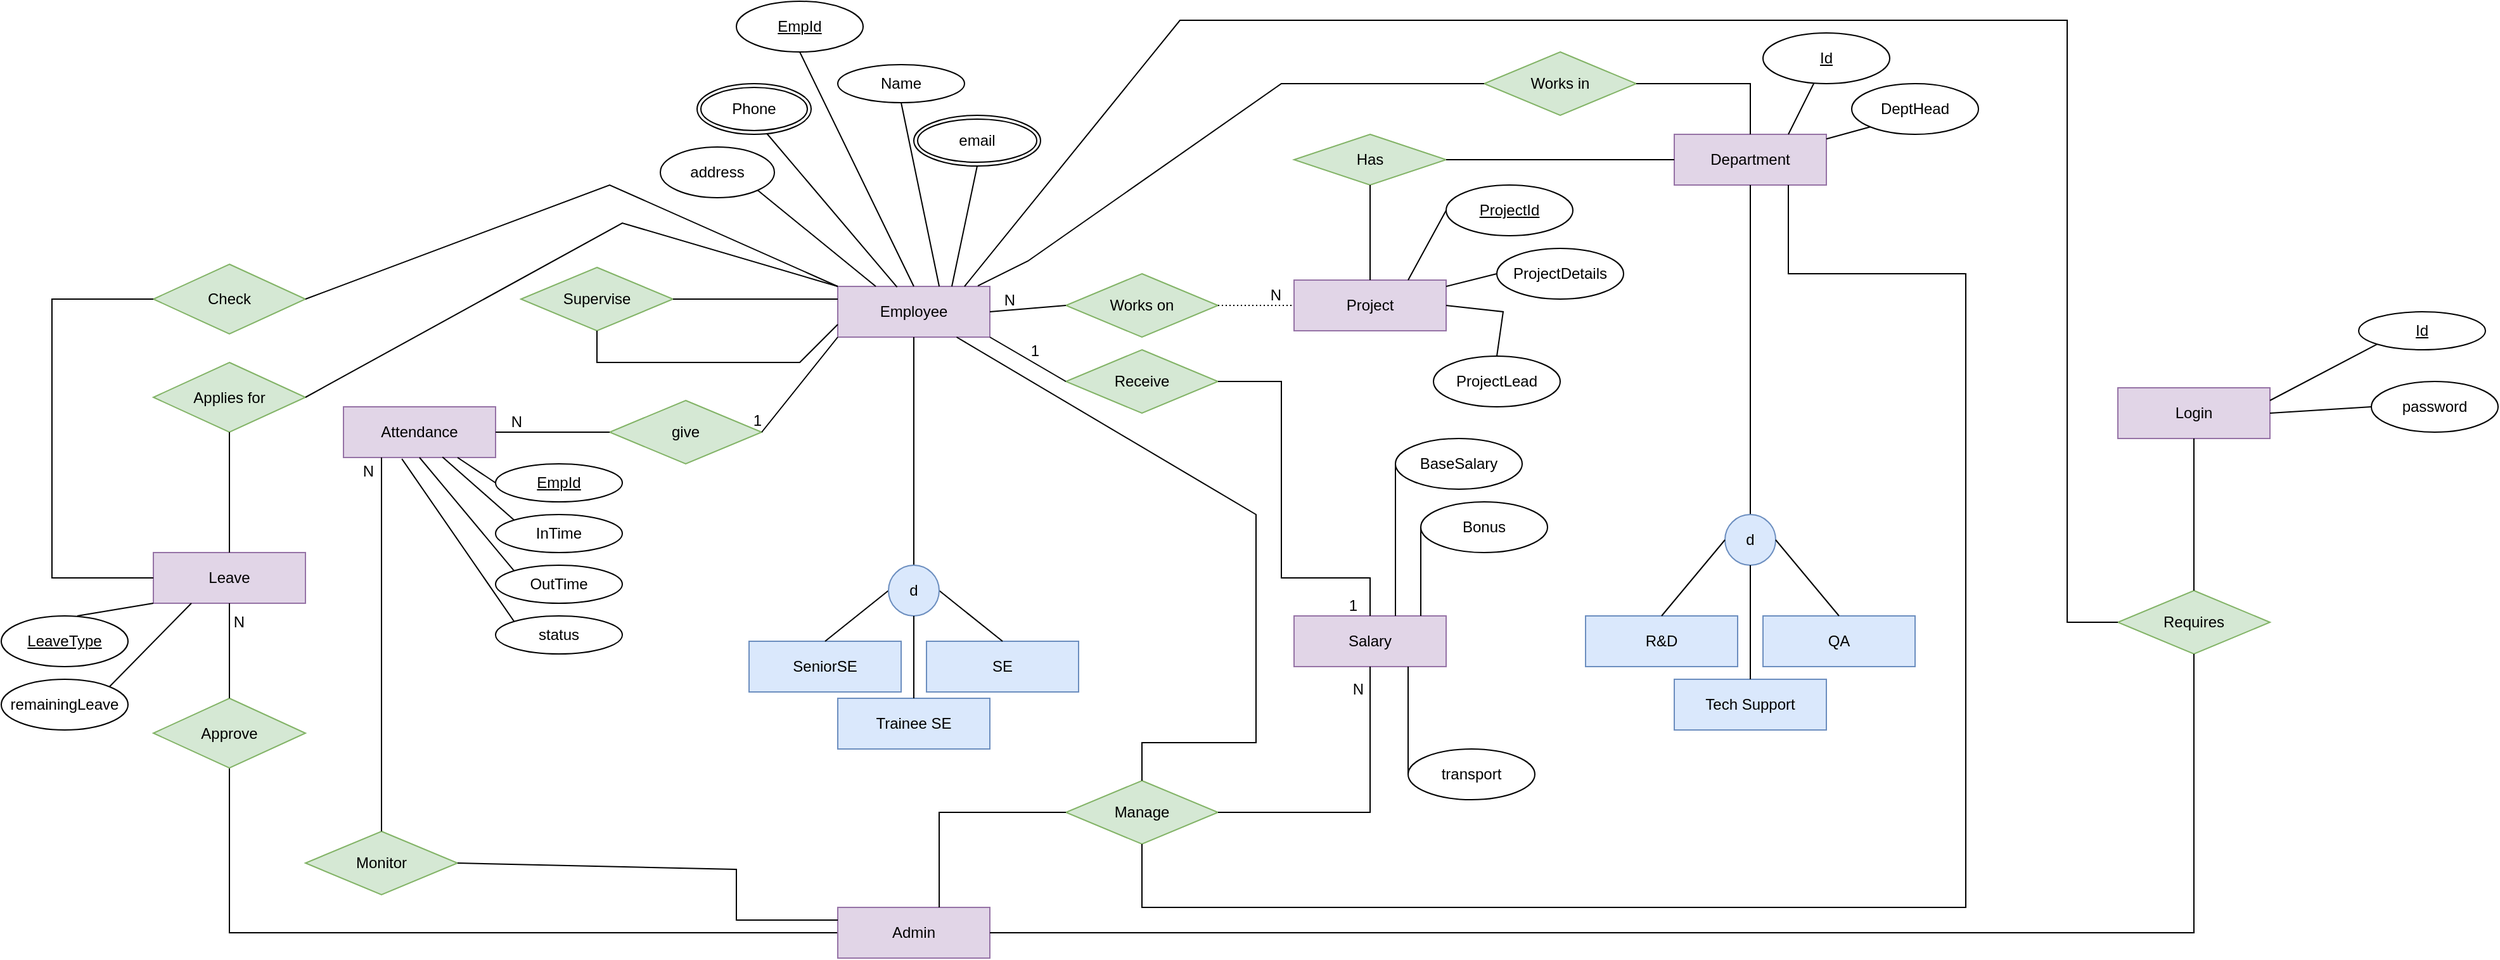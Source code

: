 <mxfile version="16.6.4" type="github">
  <diagram id="R2lEEEUBdFMjLlhIrx00" name="Page-1">
    <mxGraphModel dx="2138" dy="524" grid="1" gridSize="10" guides="1" tooltips="1" connect="1" arrows="1" fold="1" page="1" pageScale="1" pageWidth="1100" pageHeight="850" background="#FFFFFF" math="0" shadow="0" extFonts="Permanent Marker^https://fonts.googleapis.com/css?family=Permanent+Marker">
      <root>
        <mxCell id="0" />
        <mxCell id="1" parent="0" />
        <mxCell id="wa6rgPkxSw3eKmAbPzhM-41" value="" style="endArrow=none;html=1;rounded=0;" parent="1" edge="1">
          <mxGeometry relative="1" as="geometry">
            <mxPoint x="-870" y="630" as="sourcePoint" />
            <mxPoint x="-390" y="760" as="targetPoint" />
            <Array as="points">
              <mxPoint x="-870" y="760" />
            </Array>
          </mxGeometry>
        </mxCell>
        <mxCell id="uLMN_BXOicq_y5eOb-Gw-1" value="Employee" style="rounded=0;whiteSpace=wrap;html=1;fillColor=#e1d5e7;strokeColor=#9673a6;" parent="1" vertex="1">
          <mxGeometry x="-390" y="250" width="120" height="40" as="geometry" />
        </mxCell>
        <mxCell id="uLMN_BXOicq_y5eOb-Gw-3" value="" style="endArrow=none;html=1;rounded=0;entryX=0.5;entryY=1;entryDx=0;entryDy=0;exitX=0.5;exitY=0;exitDx=0;exitDy=0;" parent="1" source="uLMN_BXOicq_y5eOb-Gw-1" target="uLMN_BXOicq_y5eOb-Gw-19" edge="1">
          <mxGeometry width="50" height="50" relative="1" as="geometry">
            <mxPoint x="-330" y="340" as="sourcePoint" />
            <mxPoint x="-340" y="90" as="targetPoint" />
          </mxGeometry>
        </mxCell>
        <mxCell id="uLMN_BXOicq_y5eOb-Gw-4" value="address" style="ellipse;whiteSpace=wrap;html=1;" parent="1" vertex="1">
          <mxGeometry x="-530" y="140" width="90" height="40" as="geometry" />
        </mxCell>
        <mxCell id="uLMN_BXOicq_y5eOb-Gw-7" value="Name" style="ellipse;whiteSpace=wrap;html=1;" parent="1" vertex="1">
          <mxGeometry x="-390" y="75" width="100" height="30" as="geometry" />
        </mxCell>
        <mxCell id="uLMN_BXOicq_y5eOb-Gw-8" value="" style="endArrow=none;html=1;rounded=0;entryX=0.607;entryY=0.972;entryDx=0;entryDy=0;exitX=0.39;exitY=0.015;exitDx=0;exitDy=0;exitPerimeter=0;entryPerimeter=0;" parent="1" source="uLMN_BXOicq_y5eOb-Gw-1" target="uLMN_BXOicq_y5eOb-Gw-17" edge="1">
          <mxGeometry width="50" height="50" relative="1" as="geometry">
            <mxPoint x="-350" y="170" as="sourcePoint" />
            <mxPoint x="-410" y="140" as="targetPoint" />
          </mxGeometry>
        </mxCell>
        <mxCell id="uLMN_BXOicq_y5eOb-Gw-9" value="" style="endArrow=none;html=1;rounded=0;entryX=0.5;entryY=1;entryDx=0;entryDy=0;exitX=0.667;exitY=0;exitDx=0;exitDy=0;exitPerimeter=0;" parent="1" source="uLMN_BXOicq_y5eOb-Gw-1" target="uLMN_BXOicq_y5eOb-Gw-7" edge="1">
          <mxGeometry width="50" height="50" relative="1" as="geometry">
            <mxPoint x="-330" y="340" as="sourcePoint" />
            <mxPoint x="-280" y="290" as="targetPoint" />
          </mxGeometry>
        </mxCell>
        <mxCell id="uLMN_BXOicq_y5eOb-Gw-10" value="" style="endArrow=none;html=1;rounded=0;entryX=0.5;entryY=1;entryDx=0;entryDy=0;exitX=0.75;exitY=0;exitDx=0;exitDy=0;" parent="1" source="uLMN_BXOicq_y5eOb-Gw-1" target="uLMN_BXOicq_y5eOb-Gw-21" edge="1">
          <mxGeometry width="50" height="50" relative="1" as="geometry">
            <mxPoint x="-290" y="250" as="sourcePoint" />
            <mxPoint x="-231.905" y="188.274" as="targetPoint" />
          </mxGeometry>
        </mxCell>
        <mxCell id="uLMN_BXOicq_y5eOb-Gw-11" value="" style="endArrow=none;html=1;rounded=0;entryX=1;entryY=1;entryDx=0;entryDy=0;exitX=0.25;exitY=0;exitDx=0;exitDy=0;" parent="1" source="uLMN_BXOicq_y5eOb-Gw-1" target="uLMN_BXOicq_y5eOb-Gw-4" edge="1">
          <mxGeometry width="50" height="50" relative="1" as="geometry">
            <mxPoint x="-330" y="340" as="sourcePoint" />
            <mxPoint x="-280" y="290" as="targetPoint" />
          </mxGeometry>
        </mxCell>
        <mxCell id="uLMN_BXOicq_y5eOb-Gw-13" value="" style="endArrow=none;html=1;rounded=0;entryX=0.5;entryY=1;entryDx=0;entryDy=0;" parent="1" source="uLMN_BXOicq_y5eOb-Gw-12" target="uLMN_BXOicq_y5eOb-Gw-1" edge="1">
          <mxGeometry width="50" height="50" relative="1" as="geometry">
            <mxPoint x="-330" y="360" as="sourcePoint" />
            <mxPoint x="-280" y="390" as="targetPoint" />
          </mxGeometry>
        </mxCell>
        <mxCell id="uLMN_BXOicq_y5eOb-Gw-17" value="Phone" style="ellipse;shape=doubleEllipse;margin=3;whiteSpace=wrap;html=1;align=center;" parent="1" vertex="1">
          <mxGeometry x="-501" y="90" width="90" height="40" as="geometry" />
        </mxCell>
        <mxCell id="uLMN_BXOicq_y5eOb-Gw-19" value="EmpId" style="ellipse;whiteSpace=wrap;html=1;align=center;fontStyle=4;" parent="1" vertex="1">
          <mxGeometry x="-470" y="25" width="100" height="40" as="geometry" />
        </mxCell>
        <mxCell id="uLMN_BXOicq_y5eOb-Gw-20" value="Works on" style="shape=rhombus;perimeter=rhombusPerimeter;whiteSpace=wrap;html=1;align=center;fillColor=#d5e8d4;strokeColor=#82b366;" parent="1" vertex="1">
          <mxGeometry x="-210" y="240" width="120" height="50" as="geometry" />
        </mxCell>
        <mxCell id="uLMN_BXOicq_y5eOb-Gw-21" value="email" style="ellipse;shape=doubleEllipse;margin=3;whiteSpace=wrap;html=1;align=center;" parent="1" vertex="1">
          <mxGeometry x="-330" y="115" width="100" height="40" as="geometry" />
        </mxCell>
        <mxCell id="uLMN_BXOicq_y5eOb-Gw-23" value="Project" style="rounded=0;whiteSpace=wrap;html=1;fillColor=#e1d5e7;strokeColor=#9673a6;" parent="1" vertex="1">
          <mxGeometry x="-30" y="245" width="120" height="40" as="geometry" />
        </mxCell>
        <mxCell id="uLMN_BXOicq_y5eOb-Gw-27" value="" style="endArrow=none;html=1;rounded=0;dashed=1;dashPattern=1 2;exitX=1;exitY=0.5;exitDx=0;exitDy=0;" parent="1" source="uLMN_BXOicq_y5eOb-Gw-20" target="uLMN_BXOicq_y5eOb-Gw-23" edge="1">
          <mxGeometry relative="1" as="geometry">
            <mxPoint x="-390" y="410" as="sourcePoint" />
            <mxPoint x="-230" y="410" as="targetPoint" />
          </mxGeometry>
        </mxCell>
        <mxCell id="uLMN_BXOicq_y5eOb-Gw-28" value="N" style="resizable=0;html=1;align=right;verticalAlign=bottom;" parent="uLMN_BXOicq_y5eOb-Gw-27" connectable="0" vertex="1">
          <mxGeometry x="1" relative="1" as="geometry">
            <mxPoint x="-10" as="offset" />
          </mxGeometry>
        </mxCell>
        <mxCell id="uLMN_BXOicq_y5eOb-Gw-31" value="" style="endArrow=none;html=1;rounded=0;entryX=1;entryY=0.5;entryDx=0;entryDy=0;exitX=0;exitY=0.5;exitDx=0;exitDy=0;" parent="1" source="uLMN_BXOicq_y5eOb-Gw-20" target="uLMN_BXOicq_y5eOb-Gw-1" edge="1">
          <mxGeometry relative="1" as="geometry">
            <mxPoint x="-390" y="410" as="sourcePoint" />
            <mxPoint x="-230" y="410" as="targetPoint" />
          </mxGeometry>
        </mxCell>
        <mxCell id="uLMN_BXOicq_y5eOb-Gw-32" value="N" style="resizable=0;html=1;align=right;verticalAlign=bottom;" parent="uLMN_BXOicq_y5eOb-Gw-31" connectable="0" vertex="1">
          <mxGeometry x="1" relative="1" as="geometry">
            <mxPoint x="20" as="offset" />
          </mxGeometry>
        </mxCell>
        <mxCell id="uLMN_BXOicq_y5eOb-Gw-36" value="Receive" style="shape=rhombus;perimeter=rhombusPerimeter;whiteSpace=wrap;html=1;align=center;fillColor=#d5e8d4;strokeColor=#82b366;" parent="1" vertex="1">
          <mxGeometry x="-210" y="300" width="120" height="50" as="geometry" />
        </mxCell>
        <mxCell id="uLMN_BXOicq_y5eOb-Gw-37" value="Salary" style="rounded=0;whiteSpace=wrap;html=1;fillColor=#e1d5e7;strokeColor=#9673a6;" parent="1" vertex="1">
          <mxGeometry x="-30" y="510" width="120" height="40" as="geometry" />
        </mxCell>
        <mxCell id="uLMN_BXOicq_y5eOb-Gw-38" value="" style="endArrow=none;html=1;rounded=0;entryX=1;entryY=1;entryDx=0;entryDy=0;exitX=0;exitY=0.5;exitDx=0;exitDy=0;" parent="1" source="uLMN_BXOicq_y5eOb-Gw-36" target="uLMN_BXOicq_y5eOb-Gw-1" edge="1">
          <mxGeometry relative="1" as="geometry">
            <mxPoint x="-300" y="370" as="sourcePoint" />
            <mxPoint x="-140" y="370" as="targetPoint" />
          </mxGeometry>
        </mxCell>
        <mxCell id="uLMN_BXOicq_y5eOb-Gw-39" value="1" style="resizable=0;html=1;align=right;verticalAlign=bottom;" parent="uLMN_BXOicq_y5eOb-Gw-38" connectable="0" vertex="1">
          <mxGeometry x="1" relative="1" as="geometry">
            <mxPoint x="40" y="20" as="offset" />
          </mxGeometry>
        </mxCell>
        <mxCell id="uLMN_BXOicq_y5eOb-Gw-40" value="" style="endArrow=none;html=1;rounded=0;exitX=1;exitY=0.5;exitDx=0;exitDy=0;entryX=0.5;entryY=0;entryDx=0;entryDy=0;" parent="1" source="uLMN_BXOicq_y5eOb-Gw-36" target="uLMN_BXOicq_y5eOb-Gw-37" edge="1">
          <mxGeometry relative="1" as="geometry">
            <mxPoint x="-330" y="400" as="sourcePoint" />
            <mxPoint x="-170" y="400" as="targetPoint" />
            <Array as="points">
              <mxPoint x="-40" y="325" />
              <mxPoint x="-40" y="480" />
              <mxPoint x="30" y="480" />
            </Array>
          </mxGeometry>
        </mxCell>
        <mxCell id="uLMN_BXOicq_y5eOb-Gw-41" value="1" style="resizable=0;html=1;align=right;verticalAlign=bottom;" parent="uLMN_BXOicq_y5eOb-Gw-40" connectable="0" vertex="1">
          <mxGeometry x="1" relative="1" as="geometry">
            <mxPoint x="-10" as="offset" />
          </mxGeometry>
        </mxCell>
        <mxCell id="uLMN_BXOicq_y5eOb-Gw-42" value="give" style="shape=rhombus;perimeter=rhombusPerimeter;whiteSpace=wrap;html=1;align=center;fillColor=#d5e8d4;strokeColor=#82b366;" parent="1" vertex="1">
          <mxGeometry x="-570" y="340" width="120" height="50" as="geometry" />
        </mxCell>
        <mxCell id="uLMN_BXOicq_y5eOb-Gw-43" value="Attendance" style="rounded=0;whiteSpace=wrap;html=1;fillColor=#e1d5e7;strokeColor=#9673a6;" parent="1" vertex="1">
          <mxGeometry x="-780" y="345" width="120" height="40" as="geometry" />
        </mxCell>
        <mxCell id="uLMN_BXOicq_y5eOb-Gw-44" value="" style="endArrow=none;html=1;rounded=0;exitX=0;exitY=1;exitDx=0;exitDy=0;entryX=1;entryY=0.5;entryDx=0;entryDy=0;" parent="1" source="uLMN_BXOicq_y5eOb-Gw-1" target="uLMN_BXOicq_y5eOb-Gw-42" edge="1">
          <mxGeometry relative="1" as="geometry">
            <mxPoint x="-380" y="300" as="sourcePoint" />
            <mxPoint x="-220" y="300" as="targetPoint" />
          </mxGeometry>
        </mxCell>
        <mxCell id="uLMN_BXOicq_y5eOb-Gw-45" value="1" style="resizable=0;html=1;align=right;verticalAlign=bottom;" parent="uLMN_BXOicq_y5eOb-Gw-44" connectable="0" vertex="1">
          <mxGeometry x="1" relative="1" as="geometry" />
        </mxCell>
        <mxCell id="uLMN_BXOicq_y5eOb-Gw-46" value="" style="endArrow=none;html=1;rounded=0;exitX=0;exitY=0.5;exitDx=0;exitDy=0;entryX=1;entryY=0.5;entryDx=0;entryDy=0;" parent="1" source="uLMN_BXOicq_y5eOb-Gw-42" target="uLMN_BXOicq_y5eOb-Gw-43" edge="1">
          <mxGeometry relative="1" as="geometry">
            <mxPoint x="-380" y="300" as="sourcePoint" />
            <mxPoint x="-220" y="300" as="targetPoint" />
          </mxGeometry>
        </mxCell>
        <mxCell id="uLMN_BXOicq_y5eOb-Gw-47" value="N" style="resizable=0;html=1;align=right;verticalAlign=bottom;" parent="uLMN_BXOicq_y5eOb-Gw-46" connectable="0" vertex="1">
          <mxGeometry x="1" relative="1" as="geometry">
            <mxPoint x="21" as="offset" />
          </mxGeometry>
        </mxCell>
        <mxCell id="uLMN_BXOicq_y5eOb-Gw-48" value="Department" style="rounded=0;whiteSpace=wrap;html=1;fillColor=#e1d5e7;strokeColor=#9673a6;" parent="1" vertex="1">
          <mxGeometry x="270" y="130" width="120" height="40" as="geometry" />
        </mxCell>
        <mxCell id="uLMN_BXOicq_y5eOb-Gw-50" value="Has" style="shape=rhombus;perimeter=rhombusPerimeter;whiteSpace=wrap;html=1;align=center;fillColor=#d5e8d4;strokeColor=#82b366;" parent="1" vertex="1">
          <mxGeometry x="-30" y="130" width="120" height="40" as="geometry" />
        </mxCell>
        <mxCell id="uLMN_BXOicq_y5eOb-Gw-51" value="Admin" style="rounded=0;whiteSpace=wrap;html=1;fillColor=#e1d5e7;strokeColor=#9673a6;" parent="1" vertex="1">
          <mxGeometry x="-390" y="740" width="120" height="40" as="geometry" />
        </mxCell>
        <mxCell id="uLMN_BXOicq_y5eOb-Gw-52" value="Works in" style="shape=rhombus;perimeter=rhombusPerimeter;whiteSpace=wrap;html=1;align=center;fillColor=#d5e8d4;strokeColor=#82b366;" parent="1" vertex="1">
          <mxGeometry x="120" y="65" width="120" height="50" as="geometry" />
        </mxCell>
        <mxCell id="uLMN_BXOicq_y5eOb-Gw-53" value="Manage" style="shape=rhombus;perimeter=rhombusPerimeter;whiteSpace=wrap;html=1;align=center;fillColor=#d5e8d4;strokeColor=#82b366;" parent="1" vertex="1">
          <mxGeometry x="-210" y="640" width="120" height="50" as="geometry" />
        </mxCell>
        <mxCell id="uLMN_BXOicq_y5eOb-Gw-57" value="" style="endArrow=none;html=1;rounded=0;entryX=0.5;entryY=0;entryDx=0;entryDy=0;" parent="1" source="uLMN_BXOicq_y5eOb-Gw-1" target="uLMN_BXOicq_y5eOb-Gw-53" edge="1">
          <mxGeometry relative="1" as="geometry">
            <mxPoint x="-240" y="490" as="sourcePoint" />
            <mxPoint x="-150" y="580" as="targetPoint" />
            <Array as="points">
              <mxPoint x="-60" y="430" />
              <mxPoint x="-60" y="610" />
              <mxPoint x="-150" y="610" />
            </Array>
          </mxGeometry>
        </mxCell>
        <mxCell id="uLMN_BXOicq_y5eOb-Gw-59" value="" style="endArrow=none;html=1;rounded=0;exitX=0.667;exitY=0;exitDx=0;exitDy=0;exitPerimeter=0;entryX=0;entryY=0.5;entryDx=0;entryDy=0;" parent="1" source="uLMN_BXOicq_y5eOb-Gw-51" edge="1">
          <mxGeometry relative="1" as="geometry">
            <mxPoint x="-240" y="490" as="sourcePoint" />
            <mxPoint x="-210" y="665" as="targetPoint" />
            <Array as="points">
              <mxPoint x="-310" y="665" />
            </Array>
          </mxGeometry>
        </mxCell>
        <mxCell id="uLMN_BXOicq_y5eOb-Gw-60" value="" style="endArrow=none;html=1;rounded=0;exitX=1;exitY=0.5;exitDx=0;exitDy=0;" parent="1" target="uLMN_BXOicq_y5eOb-Gw-37" edge="1">
          <mxGeometry relative="1" as="geometry">
            <mxPoint x="-90" y="665" as="sourcePoint" />
            <mxPoint x="30" y="500" as="targetPoint" />
            <Array as="points">
              <mxPoint x="-50" y="665" />
              <mxPoint x="30" y="665" />
            </Array>
          </mxGeometry>
        </mxCell>
        <mxCell id="uLMN_BXOicq_y5eOb-Gw-62" value="" style="endArrow=none;html=1;rounded=0;entryX=0.75;entryY=1;entryDx=0;entryDy=0;exitX=0.5;exitY=1;exitDx=0;exitDy=0;" parent="1" source="uLMN_BXOicq_y5eOb-Gw-53" target="uLMN_BXOicq_y5eOb-Gw-48" edge="1">
          <mxGeometry relative="1" as="geometry">
            <mxPoint x="-90" y="724.41" as="sourcePoint" />
            <mxPoint x="70" y="724.41" as="targetPoint" />
            <Array as="points">
              <mxPoint x="-150" y="740" />
              <mxPoint x="500" y="740" />
              <mxPoint x="500" y="240" />
              <mxPoint x="360" y="240" />
            </Array>
          </mxGeometry>
        </mxCell>
        <mxCell id="uLMN_BXOicq_y5eOb-Gw-64" value="" style="endArrow=none;html=1;rounded=0;exitX=0.921;exitY=-0.012;exitDx=0;exitDy=0;exitPerimeter=0;entryX=0;entryY=0.5;entryDx=0;entryDy=0;" parent="1" source="uLMN_BXOicq_y5eOb-Gw-1" target="uLMN_BXOicq_y5eOb-Gw-52" edge="1">
          <mxGeometry relative="1" as="geometry">
            <mxPoint x="-240" y="370" as="sourcePoint" />
            <mxPoint x="-80" y="370" as="targetPoint" />
            <Array as="points">
              <mxPoint x="-240" y="230" />
              <mxPoint x="-40" y="90" />
            </Array>
          </mxGeometry>
        </mxCell>
        <mxCell id="uLMN_BXOicq_y5eOb-Gw-65" value="" style="endArrow=none;html=1;rounded=0;entryX=0.5;entryY=0;entryDx=0;entryDy=0;" parent="1" source="uLMN_BXOicq_y5eOb-Gw-52" target="uLMN_BXOicq_y5eOb-Gw-48" edge="1">
          <mxGeometry relative="1" as="geometry">
            <mxPoint x="-90" y="89.41" as="sourcePoint" />
            <mxPoint x="-30" y="89" as="targetPoint" />
            <Array as="points">
              <mxPoint x="330" y="90" />
            </Array>
          </mxGeometry>
        </mxCell>
        <mxCell id="uLMN_BXOicq_y5eOb-Gw-66" value="" style="endArrow=none;html=1;rounded=0;entryX=1;entryY=0.5;entryDx=0;entryDy=0;exitX=0;exitY=0.5;exitDx=0;exitDy=0;" parent="1" source="uLMN_BXOicq_y5eOb-Gw-48" target="uLMN_BXOicq_y5eOb-Gw-50" edge="1">
          <mxGeometry relative="1" as="geometry">
            <mxPoint x="-240" y="370" as="sourcePoint" />
            <mxPoint x="-80" y="370" as="targetPoint" />
          </mxGeometry>
        </mxCell>
        <mxCell id="uLMN_BXOicq_y5eOb-Gw-67" value="" style="endArrow=none;html=1;rounded=0;entryX=0.5;entryY=1;entryDx=0;entryDy=0;" parent="1" source="uLMN_BXOicq_y5eOb-Gw-23" target="uLMN_BXOicq_y5eOb-Gw-50" edge="1">
          <mxGeometry relative="1" as="geometry">
            <mxPoint x="-240" y="370" as="sourcePoint" />
            <mxPoint x="-80" y="370" as="targetPoint" />
          </mxGeometry>
        </mxCell>
        <mxCell id="wa6rgPkxSw3eKmAbPzhM-25" value="" style="endArrow=none;html=1;rounded=0;entryX=0.5;entryY=1;entryDx=0;entryDy=0;exitX=0.5;exitY=0;exitDx=0;exitDy=0;" parent="1" source="wa6rgPkxSw3eKmAbPzhM-16" target="uLMN_BXOicq_y5eOb-Gw-48" edge="1">
          <mxGeometry relative="1" as="geometry">
            <mxPoint x="130" y="440" as="sourcePoint" />
            <mxPoint x="290" y="440" as="targetPoint" />
          </mxGeometry>
        </mxCell>
        <mxCell id="wa6rgPkxSw3eKmAbPzhM-27" value="Supervise" style="shape=rhombus;perimeter=rhombusPerimeter;whiteSpace=wrap;html=1;align=center;fillColor=#d5e8d4;strokeColor=#82b366;" parent="1" vertex="1">
          <mxGeometry x="-640" y="235" width="120" height="50" as="geometry" />
        </mxCell>
        <mxCell id="wa6rgPkxSw3eKmAbPzhM-28" value="" style="endArrow=none;html=1;rounded=0;entryX=0.5;entryY=1;entryDx=0;entryDy=0;exitX=0;exitY=0.75;exitDx=0;exitDy=0;" parent="1" source="uLMN_BXOicq_y5eOb-Gw-1" target="wa6rgPkxSw3eKmAbPzhM-27" edge="1">
          <mxGeometry relative="1" as="geometry">
            <mxPoint x="130" y="440" as="sourcePoint" />
            <mxPoint x="290" y="440" as="targetPoint" />
            <Array as="points">
              <mxPoint x="-420" y="310" />
              <mxPoint x="-580" y="310" />
            </Array>
          </mxGeometry>
        </mxCell>
        <mxCell id="wa6rgPkxSw3eKmAbPzhM-29" value="" style="endArrow=none;html=1;rounded=0;exitX=1;exitY=0.5;exitDx=0;exitDy=0;entryX=0;entryY=0.25;entryDx=0;entryDy=0;" parent="1" source="wa6rgPkxSw3eKmAbPzhM-27" target="uLMN_BXOicq_y5eOb-Gw-1" edge="1">
          <mxGeometry relative="1" as="geometry">
            <mxPoint x="130" y="440" as="sourcePoint" />
            <mxPoint x="-390" y="280" as="targetPoint" />
            <Array as="points">
              <mxPoint x="-440" y="260" />
            </Array>
          </mxGeometry>
        </mxCell>
        <mxCell id="wa6rgPkxSw3eKmAbPzhM-30" value="Leave" style="rounded=0;whiteSpace=wrap;html=1;fillColor=#e1d5e7;strokeColor=#9673a6;" parent="1" vertex="1">
          <mxGeometry x="-930" y="460" width="120" height="40" as="geometry" />
        </mxCell>
        <mxCell id="wa6rgPkxSw3eKmAbPzhM-31" value="Check" style="shape=rhombus;perimeter=rhombusPerimeter;whiteSpace=wrap;html=1;align=center;fillColor=#d5e8d4;strokeColor=#82b366;" parent="1" vertex="1">
          <mxGeometry x="-930" y="232.5" width="120" height="55" as="geometry" />
        </mxCell>
        <mxCell id="wa6rgPkxSw3eKmAbPzhM-32" value="" style="endArrow=none;html=1;rounded=0;exitX=0;exitY=0.5;exitDx=0;exitDy=0;entryX=0;entryY=0.5;entryDx=0;entryDy=0;" parent="1" source="wa6rgPkxSw3eKmAbPzhM-31" target="wa6rgPkxSw3eKmAbPzhM-30" edge="1">
          <mxGeometry relative="1" as="geometry">
            <mxPoint x="-800" y="420" as="sourcePoint" />
            <mxPoint x="-640" y="420" as="targetPoint" />
            <Array as="points">
              <mxPoint x="-1010" y="260" />
              <mxPoint x="-1010" y="480" />
            </Array>
          </mxGeometry>
        </mxCell>
        <mxCell id="wa6rgPkxSw3eKmAbPzhM-33" value="" style="endArrow=none;html=1;rounded=0;exitX=1;exitY=0.5;exitDx=0;exitDy=0;entryX=0;entryY=0;entryDx=0;entryDy=0;" parent="1" source="wa6rgPkxSw3eKmAbPzhM-31" target="uLMN_BXOicq_y5eOb-Gw-1" edge="1">
          <mxGeometry relative="1" as="geometry">
            <mxPoint x="-800" y="340" as="sourcePoint" />
            <mxPoint x="-640" y="340" as="targetPoint" />
            <Array as="points">
              <mxPoint x="-570" y="170" />
            </Array>
          </mxGeometry>
        </mxCell>
        <mxCell id="wa6rgPkxSw3eKmAbPzhM-35" value="Applies for" style="shape=rhombus;perimeter=rhombusPerimeter;whiteSpace=wrap;html=1;align=center;fillColor=#d5e8d4;strokeColor=#82b366;" parent="1" vertex="1">
          <mxGeometry x="-930" y="310" width="120" height="55" as="geometry" />
        </mxCell>
        <mxCell id="wa6rgPkxSw3eKmAbPzhM-36" value="" style="endArrow=none;html=1;rounded=0;exitX=1;exitY=0.5;exitDx=0;exitDy=0;entryX=0;entryY=0;entryDx=0;entryDy=0;" parent="1" source="wa6rgPkxSw3eKmAbPzhM-35" target="uLMN_BXOicq_y5eOb-Gw-1" edge="1">
          <mxGeometry relative="1" as="geometry">
            <mxPoint x="-510" y="420" as="sourcePoint" />
            <mxPoint x="-490" y="233" as="targetPoint" />
            <Array as="points">
              <mxPoint x="-560" y="200" />
            </Array>
          </mxGeometry>
        </mxCell>
        <mxCell id="wa6rgPkxSw3eKmAbPzhM-37" value="" style="endArrow=none;html=1;rounded=0;entryX=0.5;entryY=1;entryDx=0;entryDy=0;exitX=0.5;exitY=0;exitDx=0;exitDy=0;" parent="1" source="wa6rgPkxSw3eKmAbPzhM-30" target="wa6rgPkxSw3eKmAbPzhM-35" edge="1">
          <mxGeometry relative="1" as="geometry">
            <mxPoint x="-850" y="590" as="sourcePoint" />
            <mxPoint x="-690" y="590" as="targetPoint" />
          </mxGeometry>
        </mxCell>
        <mxCell id="wa6rgPkxSw3eKmAbPzhM-39" value="Approve" style="shape=rhombus;perimeter=rhombusPerimeter;whiteSpace=wrap;html=1;align=center;fillColor=#d5e8d4;strokeColor=#82b366;" parent="1" vertex="1">
          <mxGeometry x="-930" y="575" width="120" height="55" as="geometry" />
        </mxCell>
        <mxCell id="wa6rgPkxSw3eKmAbPzhM-40" value="" style="endArrow=none;html=1;rounded=0;exitX=0.5;exitY=0;exitDx=0;exitDy=0;entryX=0.5;entryY=1;entryDx=0;entryDy=0;" parent="1" source="wa6rgPkxSw3eKmAbPzhM-39" target="wa6rgPkxSw3eKmAbPzhM-30" edge="1">
          <mxGeometry relative="1" as="geometry">
            <mxPoint x="-300" y="560" as="sourcePoint" />
            <mxPoint x="-140" y="560" as="targetPoint" />
          </mxGeometry>
        </mxCell>
        <mxCell id="wa6rgPkxSw3eKmAbPzhM-8" value="" style="group" parent="1" vertex="1" connectable="0">
          <mxGeometry x="-460" y="530" width="260" height="40" as="geometry" />
        </mxCell>
        <mxCell id="uLMN_BXOicq_y5eOb-Gw-15" value="SE" style="rounded=0;whiteSpace=wrap;html=1;fillColor=#dae8fc;strokeColor=#6c8ebf;" parent="wa6rgPkxSw3eKmAbPzhM-8" vertex="1">
          <mxGeometry x="140" width="120" height="40" as="geometry" />
        </mxCell>
        <mxCell id="uLMN_BXOicq_y5eOb-Gw-16" value="SeniorSE" style="rounded=0;whiteSpace=wrap;html=1;fillColor=#dae8fc;strokeColor=#6c8ebf;" parent="wa6rgPkxSw3eKmAbPzhM-8" vertex="1">
          <mxGeometry width="120" height="40" as="geometry" />
        </mxCell>
        <mxCell id="uLMN_BXOicq_y5eOb-Gw-33" value="" style="endArrow=none;html=1;rounded=0;exitX=1;exitY=0.5;exitDx=0;exitDy=0;entryX=0.5;entryY=0;entryDx=0;entryDy=0;" parent="1" source="uLMN_BXOicq_y5eOb-Gw-12" target="uLMN_BXOicq_y5eOb-Gw-15" edge="1">
          <mxGeometry relative="1" as="geometry">
            <mxPoint x="-300" y="370" as="sourcePoint" />
            <mxPoint x="-140" y="370" as="targetPoint" />
          </mxGeometry>
        </mxCell>
        <mxCell id="uLMN_BXOicq_y5eOb-Gw-34" value="" style="endArrow=none;html=1;rounded=0;exitX=0;exitY=0.5;exitDx=0;exitDy=0;entryX=0.5;entryY=0;entryDx=0;entryDy=0;" parent="1" source="uLMN_BXOicq_y5eOb-Gw-12" target="uLMN_BXOicq_y5eOb-Gw-16" edge="1">
          <mxGeometry relative="1" as="geometry">
            <mxPoint x="-30" y="690" as="sourcePoint" />
            <mxPoint x="130" y="690" as="targetPoint" />
          </mxGeometry>
        </mxCell>
        <mxCell id="uLMN_BXOicq_y5eOb-Gw-12" value="d" style="ellipse;whiteSpace=wrap;html=1;aspect=fixed;fillColor=#dae8fc;strokeColor=#6c8ebf;" parent="1" vertex="1">
          <mxGeometry x="-350" y="470" width="40" height="40" as="geometry" />
        </mxCell>
        <mxCell id="uLMN_BXOicq_y5eOb-Gw-14" value="Trainee SE" style="rounded=0;whiteSpace=wrap;html=1;fillColor=#dae8fc;strokeColor=#6c8ebf;" parent="1" vertex="1">
          <mxGeometry x="-390" y="575" width="120" height="40" as="geometry" />
        </mxCell>
        <mxCell id="uLMN_BXOicq_y5eOb-Gw-35" value="" style="endArrow=none;html=1;rounded=0;exitX=0.5;exitY=1;exitDx=0;exitDy=0;entryX=0.5;entryY=0;entryDx=0;entryDy=0;" parent="1" source="uLMN_BXOicq_y5eOb-Gw-12" target="uLMN_BXOicq_y5eOb-Gw-14" edge="1">
          <mxGeometry relative="1" as="geometry">
            <mxPoint x="-300" y="370" as="sourcePoint" />
            <mxPoint x="-140" y="370" as="targetPoint" />
          </mxGeometry>
        </mxCell>
        <mxCell id="wa6rgPkxSw3eKmAbPzhM-42" value="ProjectId" style="ellipse;whiteSpace=wrap;html=1;align=center;fontStyle=4;" parent="1" vertex="1">
          <mxGeometry x="90" y="170" width="100" height="40" as="geometry" />
        </mxCell>
        <mxCell id="wa6rgPkxSw3eKmAbPzhM-43" value="" style="endArrow=none;html=1;rounded=0;entryX=0;entryY=0.5;entryDx=0;entryDy=0;exitX=0.75;exitY=0;exitDx=0;exitDy=0;" parent="1" source="uLMN_BXOicq_y5eOb-Gw-23" target="wa6rgPkxSw3eKmAbPzhM-42" edge="1">
          <mxGeometry relative="1" as="geometry">
            <mxPoint x="-300" y="370" as="sourcePoint" />
            <mxPoint x="-140" y="370" as="targetPoint" />
          </mxGeometry>
        </mxCell>
        <mxCell id="wa6rgPkxSw3eKmAbPzhM-44" value="ProjectDetails" style="ellipse;whiteSpace=wrap;html=1;align=center;" parent="1" vertex="1">
          <mxGeometry x="130" y="220" width="100" height="40" as="geometry" />
        </mxCell>
        <mxCell id="wa6rgPkxSw3eKmAbPzhM-45" value="" style="endArrow=none;html=1;rounded=0;entryX=0;entryY=0.5;entryDx=0;entryDy=0;" parent="1" target="wa6rgPkxSw3eKmAbPzhM-44" edge="1">
          <mxGeometry relative="1" as="geometry">
            <mxPoint x="90" y="250" as="sourcePoint" />
            <mxPoint x="-140" y="370" as="targetPoint" />
          </mxGeometry>
        </mxCell>
        <mxCell id="wa6rgPkxSw3eKmAbPzhM-46" value="ProjectLead" style="ellipse;whiteSpace=wrap;html=1;align=center;" parent="1" vertex="1">
          <mxGeometry x="80" y="305" width="100" height="40" as="geometry" />
        </mxCell>
        <mxCell id="wa6rgPkxSw3eKmAbPzhM-47" value="" style="endArrow=none;html=1;rounded=0;entryX=0.5;entryY=0;entryDx=0;entryDy=0;exitX=1;exitY=0.5;exitDx=0;exitDy=0;" parent="1" source="uLMN_BXOicq_y5eOb-Gw-23" target="wa6rgPkxSw3eKmAbPzhM-46" edge="1">
          <mxGeometry relative="1" as="geometry">
            <mxPoint x="-300" y="370" as="sourcePoint" />
            <mxPoint x="-140" y="370" as="targetPoint" />
            <Array as="points">
              <mxPoint x="135" y="270" />
            </Array>
          </mxGeometry>
        </mxCell>
        <mxCell id="wa6rgPkxSw3eKmAbPzhM-48" value="Monitor" style="shape=rhombus;perimeter=rhombusPerimeter;whiteSpace=wrap;html=1;align=center;fillColor=#d5e8d4;strokeColor=#82b366;" parent="1" vertex="1">
          <mxGeometry x="-810" y="680" width="120" height="50" as="geometry" />
        </mxCell>
        <mxCell id="wa6rgPkxSw3eKmAbPzhM-49" value="" style="endArrow=none;html=1;rounded=0;exitX=1;exitY=0.5;exitDx=0;exitDy=0;entryX=0;entryY=0.25;entryDx=0;entryDy=0;" parent="1" source="wa6rgPkxSw3eKmAbPzhM-48" target="uLMN_BXOicq_y5eOb-Gw-51" edge="1">
          <mxGeometry relative="1" as="geometry">
            <mxPoint x="-300" y="370" as="sourcePoint" />
            <mxPoint x="-140" y="370" as="targetPoint" />
            <Array as="points">
              <mxPoint x="-470" y="710" />
              <mxPoint x="-470" y="750" />
            </Array>
          </mxGeometry>
        </mxCell>
        <mxCell id="wa6rgPkxSw3eKmAbPzhM-50" value="" style="endArrow=none;html=1;rounded=0;exitX=0.25;exitY=1;exitDx=0;exitDy=0;entryX=0.5;entryY=0;entryDx=0;entryDy=0;" parent="1" source="uLMN_BXOicq_y5eOb-Gw-43" target="wa6rgPkxSw3eKmAbPzhM-48" edge="1">
          <mxGeometry relative="1" as="geometry">
            <mxPoint x="-300" y="370" as="sourcePoint" />
            <mxPoint x="-140" y="370" as="targetPoint" />
          </mxGeometry>
        </mxCell>
        <mxCell id="wa6rgPkxSw3eKmAbPzhM-51" value="EmpId" style="ellipse;whiteSpace=wrap;html=1;align=center;fontStyle=4;" parent="1" vertex="1">
          <mxGeometry x="-660" y="390" width="100" height="30" as="geometry" />
        </mxCell>
        <mxCell id="wa6rgPkxSw3eKmAbPzhM-52" value="password" style="ellipse;whiteSpace=wrap;html=1;" parent="1" vertex="1">
          <mxGeometry x="820" y="325" width="100" height="40" as="geometry" />
        </mxCell>
        <mxCell id="wa6rgPkxSw3eKmAbPzhM-53" value="status" style="ellipse;whiteSpace=wrap;html=1;" parent="1" vertex="1">
          <mxGeometry x="-660" y="510" width="100" height="30" as="geometry" />
        </mxCell>
        <mxCell id="wa6rgPkxSw3eKmAbPzhM-54" value="OutTime" style="ellipse;whiteSpace=wrap;html=1;" parent="1" vertex="1">
          <mxGeometry x="-660" y="470" width="100" height="30" as="geometry" />
        </mxCell>
        <mxCell id="wa6rgPkxSw3eKmAbPzhM-55" value="InTime" style="ellipse;whiteSpace=wrap;html=1;" parent="1" vertex="1">
          <mxGeometry x="-660" y="430" width="100" height="30" as="geometry" />
        </mxCell>
        <mxCell id="wa6rgPkxSw3eKmAbPzhM-56" value="" style="endArrow=none;html=1;rounded=0;exitX=0.75;exitY=1;exitDx=0;exitDy=0;entryX=0;entryY=0.5;entryDx=0;entryDy=0;" parent="1" source="uLMN_BXOicq_y5eOb-Gw-43" target="wa6rgPkxSw3eKmAbPzhM-51" edge="1">
          <mxGeometry relative="1" as="geometry">
            <mxPoint x="-300" y="370" as="sourcePoint" />
            <mxPoint x="-140" y="370" as="targetPoint" />
          </mxGeometry>
        </mxCell>
        <mxCell id="wa6rgPkxSw3eKmAbPzhM-57" value="" style="endArrow=none;html=1;rounded=0;exitX=0.651;exitY=0.991;exitDx=0;exitDy=0;exitPerimeter=0;entryX=0;entryY=0;entryDx=0;entryDy=0;" parent="1" source="uLMN_BXOicq_y5eOb-Gw-43" target="wa6rgPkxSw3eKmAbPzhM-55" edge="1">
          <mxGeometry relative="1" as="geometry">
            <mxPoint x="-300" y="370" as="sourcePoint" />
            <mxPoint x="-650" y="440" as="targetPoint" />
          </mxGeometry>
        </mxCell>
        <mxCell id="wa6rgPkxSw3eKmAbPzhM-58" value="" style="endArrow=none;html=1;rounded=0;exitX=0.5;exitY=1;exitDx=0;exitDy=0;entryX=0;entryY=0;entryDx=0;entryDy=0;" parent="1" source="uLMN_BXOicq_y5eOb-Gw-43" target="wa6rgPkxSw3eKmAbPzhM-54" edge="1">
          <mxGeometry relative="1" as="geometry">
            <mxPoint x="-300" y="370" as="sourcePoint" />
            <mxPoint x="-140" y="370" as="targetPoint" />
          </mxGeometry>
        </mxCell>
        <mxCell id="wa6rgPkxSw3eKmAbPzhM-59" value="" style="endArrow=none;html=1;rounded=0;exitX=0.384;exitY=1.027;exitDx=0;exitDy=0;exitPerimeter=0;entryX=0;entryY=0;entryDx=0;entryDy=0;" parent="1" source="uLMN_BXOicq_y5eOb-Gw-43" target="wa6rgPkxSw3eKmAbPzhM-53" edge="1">
          <mxGeometry relative="1" as="geometry">
            <mxPoint x="-300" y="370" as="sourcePoint" />
            <mxPoint x="-140" y="370" as="targetPoint" />
          </mxGeometry>
        </mxCell>
        <mxCell id="wa6rgPkxSw3eKmAbPzhM-61" value="BaseSalary" style="ellipse;whiteSpace=wrap;html=1;align=center;" parent="1" vertex="1">
          <mxGeometry x="50" y="370" width="100" height="40" as="geometry" />
        </mxCell>
        <mxCell id="wa6rgPkxSw3eKmAbPzhM-62" value="Bonus" style="ellipse;whiteSpace=wrap;html=1;align=center;" parent="1" vertex="1">
          <mxGeometry x="70" y="420" width="100" height="40" as="geometry" />
        </mxCell>
        <mxCell id="wa6rgPkxSw3eKmAbPzhM-63" value="transport" style="ellipse;whiteSpace=wrap;html=1;align=center;" parent="1" vertex="1">
          <mxGeometry x="60" y="615" width="100" height="40" as="geometry" />
        </mxCell>
        <mxCell id="wa6rgPkxSw3eKmAbPzhM-65" value="" style="endArrow=none;html=1;rounded=0;entryX=0;entryY=0.5;entryDx=0;entryDy=0;" parent="1" target="wa6rgPkxSw3eKmAbPzhM-61" edge="1">
          <mxGeometry relative="1" as="geometry">
            <mxPoint x="50" y="510" as="sourcePoint" />
            <mxPoint x="-70" y="370" as="targetPoint" />
          </mxGeometry>
        </mxCell>
        <mxCell id="wa6rgPkxSw3eKmAbPzhM-66" value="" style="endArrow=none;html=1;rounded=0;entryX=0;entryY=0.5;entryDx=0;entryDy=0;" parent="1" target="wa6rgPkxSw3eKmAbPzhM-62" edge="1">
          <mxGeometry relative="1" as="geometry">
            <mxPoint x="70" y="510" as="sourcePoint" />
            <mxPoint x="-70" y="370" as="targetPoint" />
          </mxGeometry>
        </mxCell>
        <mxCell id="wa6rgPkxSw3eKmAbPzhM-67" value="" style="endArrow=none;html=1;rounded=0;entryX=0;entryY=0.5;entryDx=0;entryDy=0;exitX=0.75;exitY=1;exitDx=0;exitDy=0;" parent="1" source="uLMN_BXOicq_y5eOb-Gw-37" target="wa6rgPkxSw3eKmAbPzhM-63" edge="1">
          <mxGeometry relative="1" as="geometry">
            <mxPoint x="-160" y="470" as="sourcePoint" />
            <mxPoint x="-70" y="370" as="targetPoint" />
          </mxGeometry>
        </mxCell>
        <mxCell id="wa6rgPkxSw3eKmAbPzhM-70" value="Id" style="ellipse;whiteSpace=wrap;html=1;align=center;fontStyle=4;" parent="1" vertex="1">
          <mxGeometry x="810" y="270" width="100" height="30" as="geometry" />
        </mxCell>
        <mxCell id="wa6rgPkxSw3eKmAbPzhM-73" value="Login" style="rounded=0;whiteSpace=wrap;html=1;fillColor=#e1d5e7;strokeColor=#9673a6;" parent="1" vertex="1">
          <mxGeometry x="620" y="330" width="120" height="40" as="geometry" />
        </mxCell>
        <mxCell id="wa6rgPkxSw3eKmAbPzhM-74" value="" style="endArrow=none;html=1;rounded=0;exitX=1;exitY=0.25;exitDx=0;exitDy=0;entryX=0;entryY=1;entryDx=0;entryDy=0;" parent="1" source="wa6rgPkxSw3eKmAbPzhM-73" edge="1" target="wa6rgPkxSw3eKmAbPzhM-70">
          <mxGeometry relative="1" as="geometry">
            <mxPoint x="-10" y="370" as="sourcePoint" />
            <mxPoint x="590" y="300" as="targetPoint" />
          </mxGeometry>
        </mxCell>
        <mxCell id="wa6rgPkxSw3eKmAbPzhM-75" value="" style="endArrow=none;html=1;rounded=0;entryX=0;entryY=0.5;entryDx=0;entryDy=0;" parent="1" target="wa6rgPkxSw3eKmAbPzhM-52" edge="1">
          <mxGeometry relative="1" as="geometry">
            <mxPoint x="740" y="350" as="sourcePoint" />
            <mxPoint x="560" y="400" as="targetPoint" />
          </mxGeometry>
        </mxCell>
        <mxCell id="wa6rgPkxSw3eKmAbPzhM-76" value="Requires" style="shape=rhombus;perimeter=rhombusPerimeter;whiteSpace=wrap;html=1;align=center;fillColor=#d5e8d4;strokeColor=#82b366;" parent="1" vertex="1">
          <mxGeometry x="620" y="490" width="120" height="50" as="geometry" />
        </mxCell>
        <mxCell id="wa6rgPkxSw3eKmAbPzhM-77" value="" style="endArrow=none;html=1;rounded=0;exitX=1;exitY=0.5;exitDx=0;exitDy=0;entryX=0.5;entryY=1;entryDx=0;entryDy=0;" parent="1" source="uLMN_BXOicq_y5eOb-Gw-51" target="wa6rgPkxSw3eKmAbPzhM-76" edge="1">
          <mxGeometry relative="1" as="geometry">
            <mxPoint x="-10" y="370" as="sourcePoint" />
            <mxPoint x="150" y="370" as="targetPoint" />
            <Array as="points">
              <mxPoint x="680" y="760" />
            </Array>
          </mxGeometry>
        </mxCell>
        <mxCell id="wa6rgPkxSw3eKmAbPzhM-78" value="" style="endArrow=none;html=1;rounded=0;entryX=0.5;entryY=1;entryDx=0;entryDy=0;exitX=0.5;exitY=0;exitDx=0;exitDy=0;" parent="1" source="wa6rgPkxSw3eKmAbPzhM-76" target="wa6rgPkxSw3eKmAbPzhM-73" edge="1">
          <mxGeometry relative="1" as="geometry">
            <mxPoint x="-10" y="370" as="sourcePoint" />
            <mxPoint x="150" y="370" as="targetPoint" />
          </mxGeometry>
        </mxCell>
        <mxCell id="wa6rgPkxSw3eKmAbPzhM-79" value="" style="endArrow=none;html=1;rounded=0;entryX=0;entryY=0.5;entryDx=0;entryDy=0;" parent="1" target="wa6rgPkxSw3eKmAbPzhM-76" edge="1">
          <mxGeometry relative="1" as="geometry">
            <mxPoint x="-290" y="250" as="sourcePoint" />
            <mxPoint x="150" y="370" as="targetPoint" />
            <Array as="points">
              <mxPoint x="-120" y="40" />
              <mxPoint x="520" y="40" />
              <mxPoint x="580" y="40" />
              <mxPoint x="580" y="515" />
            </Array>
          </mxGeometry>
        </mxCell>
        <mxCell id="wa6rgPkxSw3eKmAbPzhM-82" value="" style="group" parent="1" vertex="1" connectable="0">
          <mxGeometry x="200" y="430" width="260" height="170" as="geometry" />
        </mxCell>
        <mxCell id="wa6rgPkxSw3eKmAbPzhM-16" value="d" style="ellipse;whiteSpace=wrap;html=1;aspect=fixed;fillColor=#dae8fc;strokeColor=#6c8ebf;" parent="wa6rgPkxSw3eKmAbPzhM-82" vertex="1">
          <mxGeometry x="110" width="40" height="40" as="geometry" />
        </mxCell>
        <mxCell id="wa6rgPkxSw3eKmAbPzhM-80" value="" style="group" parent="wa6rgPkxSw3eKmAbPzhM-82" vertex="1" connectable="0">
          <mxGeometry y="80" width="260" height="90" as="geometry" />
        </mxCell>
        <mxCell id="wa6rgPkxSw3eKmAbPzhM-20" value="QA" style="rounded=0;whiteSpace=wrap;html=1;fillColor=#dae8fc;strokeColor=#6c8ebf;" parent="wa6rgPkxSw3eKmAbPzhM-80" vertex="1">
          <mxGeometry x="140" width="120" height="40" as="geometry" />
        </mxCell>
        <mxCell id="wa6rgPkxSw3eKmAbPzhM-21" value="R&amp;amp;D" style="rounded=0;whiteSpace=wrap;html=1;fillColor=#dae8fc;strokeColor=#6c8ebf;" parent="wa6rgPkxSw3eKmAbPzhM-80" vertex="1">
          <mxGeometry width="120" height="40" as="geometry" />
        </mxCell>
        <mxCell id="wa6rgPkxSw3eKmAbPzhM-17" value="Tech Support" style="rounded=0;whiteSpace=wrap;html=1;fillColor=#dae8fc;strokeColor=#6c8ebf;" parent="wa6rgPkxSw3eKmAbPzhM-80" vertex="1">
          <mxGeometry x="70" y="50" width="120" height="40" as="geometry" />
        </mxCell>
        <mxCell id="wa6rgPkxSw3eKmAbPzhM-22" value="" style="endArrow=none;html=1;rounded=0;exitX=1;exitY=0.5;exitDx=0;exitDy=0;entryX=0.5;entryY=0;entryDx=0;entryDy=0;" parent="wa6rgPkxSw3eKmAbPzhM-82" source="wa6rgPkxSw3eKmAbPzhM-16" target="wa6rgPkxSw3eKmAbPzhM-20" edge="1">
          <mxGeometry relative="1" as="geometry">
            <mxPoint x="-40" y="-290" as="sourcePoint" />
            <mxPoint x="120" y="-290" as="targetPoint" />
          </mxGeometry>
        </mxCell>
        <mxCell id="wa6rgPkxSw3eKmAbPzhM-23" value="" style="endArrow=none;html=1;rounded=0;exitX=0;exitY=0.5;exitDx=0;exitDy=0;entryX=0.5;entryY=0;entryDx=0;entryDy=0;" parent="wa6rgPkxSw3eKmAbPzhM-82" source="wa6rgPkxSw3eKmAbPzhM-16" target="wa6rgPkxSw3eKmAbPzhM-21" edge="1">
          <mxGeometry relative="1" as="geometry">
            <mxPoint x="230" y="30" as="sourcePoint" />
            <mxPoint x="390" y="30" as="targetPoint" />
          </mxGeometry>
        </mxCell>
        <mxCell id="wa6rgPkxSw3eKmAbPzhM-18" value="" style="endArrow=none;html=1;rounded=0;exitX=0.5;exitY=1;exitDx=0;exitDy=0;entryX=0.5;entryY=0;entryDx=0;entryDy=0;" parent="wa6rgPkxSw3eKmAbPzhM-82" source="wa6rgPkxSw3eKmAbPzhM-16" target="wa6rgPkxSw3eKmAbPzhM-17" edge="1">
          <mxGeometry relative="1" as="geometry">
            <mxPoint x="360" y="250" as="sourcePoint" />
            <mxPoint x="520" y="250" as="targetPoint" />
          </mxGeometry>
        </mxCell>
        <mxCell id="wa6rgPkxSw3eKmAbPzhM-85" value="Id" style="ellipse;whiteSpace=wrap;html=1;align=center;fontStyle=4;" parent="1" vertex="1">
          <mxGeometry x="340" y="50" width="100" height="40" as="geometry" />
        </mxCell>
        <mxCell id="wa6rgPkxSw3eKmAbPzhM-86" value="LeaveType" style="ellipse;whiteSpace=wrap;html=1;align=center;fontStyle=4;" parent="1" vertex="1">
          <mxGeometry x="-1050" y="510" width="100" height="40" as="geometry" />
        </mxCell>
        <mxCell id="wa6rgPkxSw3eKmAbPzhM-87" value="remainingLeave" style="ellipse;whiteSpace=wrap;html=1;align=center;" parent="1" vertex="1">
          <mxGeometry x="-1050" y="560" width="100" height="40" as="geometry" />
        </mxCell>
        <mxCell id="wa6rgPkxSw3eKmAbPzhM-88" value="" style="endArrow=none;html=1;rounded=0;exitX=0;exitY=1;exitDx=0;exitDy=0;entryX=0.6;entryY=0;entryDx=0;entryDy=0;entryPerimeter=0;" parent="1" source="wa6rgPkxSw3eKmAbPzhM-30" target="wa6rgPkxSw3eKmAbPzhM-86" edge="1">
          <mxGeometry relative="1" as="geometry">
            <mxPoint x="-530" y="370" as="sourcePoint" />
            <mxPoint x="-370" y="370" as="targetPoint" />
          </mxGeometry>
        </mxCell>
        <mxCell id="wa6rgPkxSw3eKmAbPzhM-89" value="" style="endArrow=none;html=1;rounded=0;entryX=1;entryY=0;entryDx=0;entryDy=0;" parent="1" target="wa6rgPkxSw3eKmAbPzhM-87" edge="1">
          <mxGeometry relative="1" as="geometry">
            <mxPoint x="-900" y="500" as="sourcePoint" />
            <mxPoint x="-370" y="370" as="targetPoint" />
          </mxGeometry>
        </mxCell>
        <mxCell id="wa6rgPkxSw3eKmAbPzhM-92" value="" style="endArrow=none;html=1;rounded=0;exitX=0.75;exitY=0;exitDx=0;exitDy=0;" parent="1" source="uLMN_BXOicq_y5eOb-Gw-48" target="wa6rgPkxSw3eKmAbPzhM-85" edge="1">
          <mxGeometry relative="1" as="geometry">
            <mxPoint x="280" y="370" as="sourcePoint" />
            <mxPoint x="440" y="370" as="targetPoint" />
          </mxGeometry>
        </mxCell>
        <mxCell id="wa6rgPkxSw3eKmAbPzhM-93" value="DeptHead" style="ellipse;whiteSpace=wrap;html=1;align=center;" parent="1" vertex="1">
          <mxGeometry x="410" y="90" width="100" height="40" as="geometry" />
        </mxCell>
        <mxCell id="wa6rgPkxSw3eKmAbPzhM-94" value="" style="endArrow=none;html=1;rounded=0;entryX=0;entryY=1;entryDx=0;entryDy=0;" parent="1" source="uLMN_BXOicq_y5eOb-Gw-48" target="wa6rgPkxSw3eKmAbPzhM-93" edge="1">
          <mxGeometry relative="1" as="geometry">
            <mxPoint x="-190" y="420" as="sourcePoint" />
            <mxPoint x="-30" y="420" as="targetPoint" />
          </mxGeometry>
        </mxCell>
        <mxCell id="wa6rgPkxSw3eKmAbPzhM-97" value="N" style="resizable=0;html=1;align=right;verticalAlign=bottom;" parent="1" connectable="0" vertex="1">
          <mxGeometry x="-629.769" y="385" as="geometry">
            <mxPoint x="-126" y="19" as="offset" />
          </mxGeometry>
        </mxCell>
        <mxCell id="wa6rgPkxSw3eKmAbPzhM-98" value="N" style="resizable=0;html=1;align=right;verticalAlign=bottom;" parent="1" connectable="0" vertex="1">
          <mxGeometry x="-619.769" y="385" as="geometry">
            <mxPoint x="-238" y="138" as="offset" />
          </mxGeometry>
        </mxCell>
        <mxCell id="wa6rgPkxSw3eKmAbPzhM-99" value="N" style="resizable=0;html=1;align=right;verticalAlign=bottom;" parent="1" connectable="0" vertex="1">
          <mxGeometry x="-609.769" y="395" as="geometry">
            <mxPoint x="635" y="181" as="offset" />
          </mxGeometry>
        </mxCell>
      </root>
    </mxGraphModel>
  </diagram>
</mxfile>
